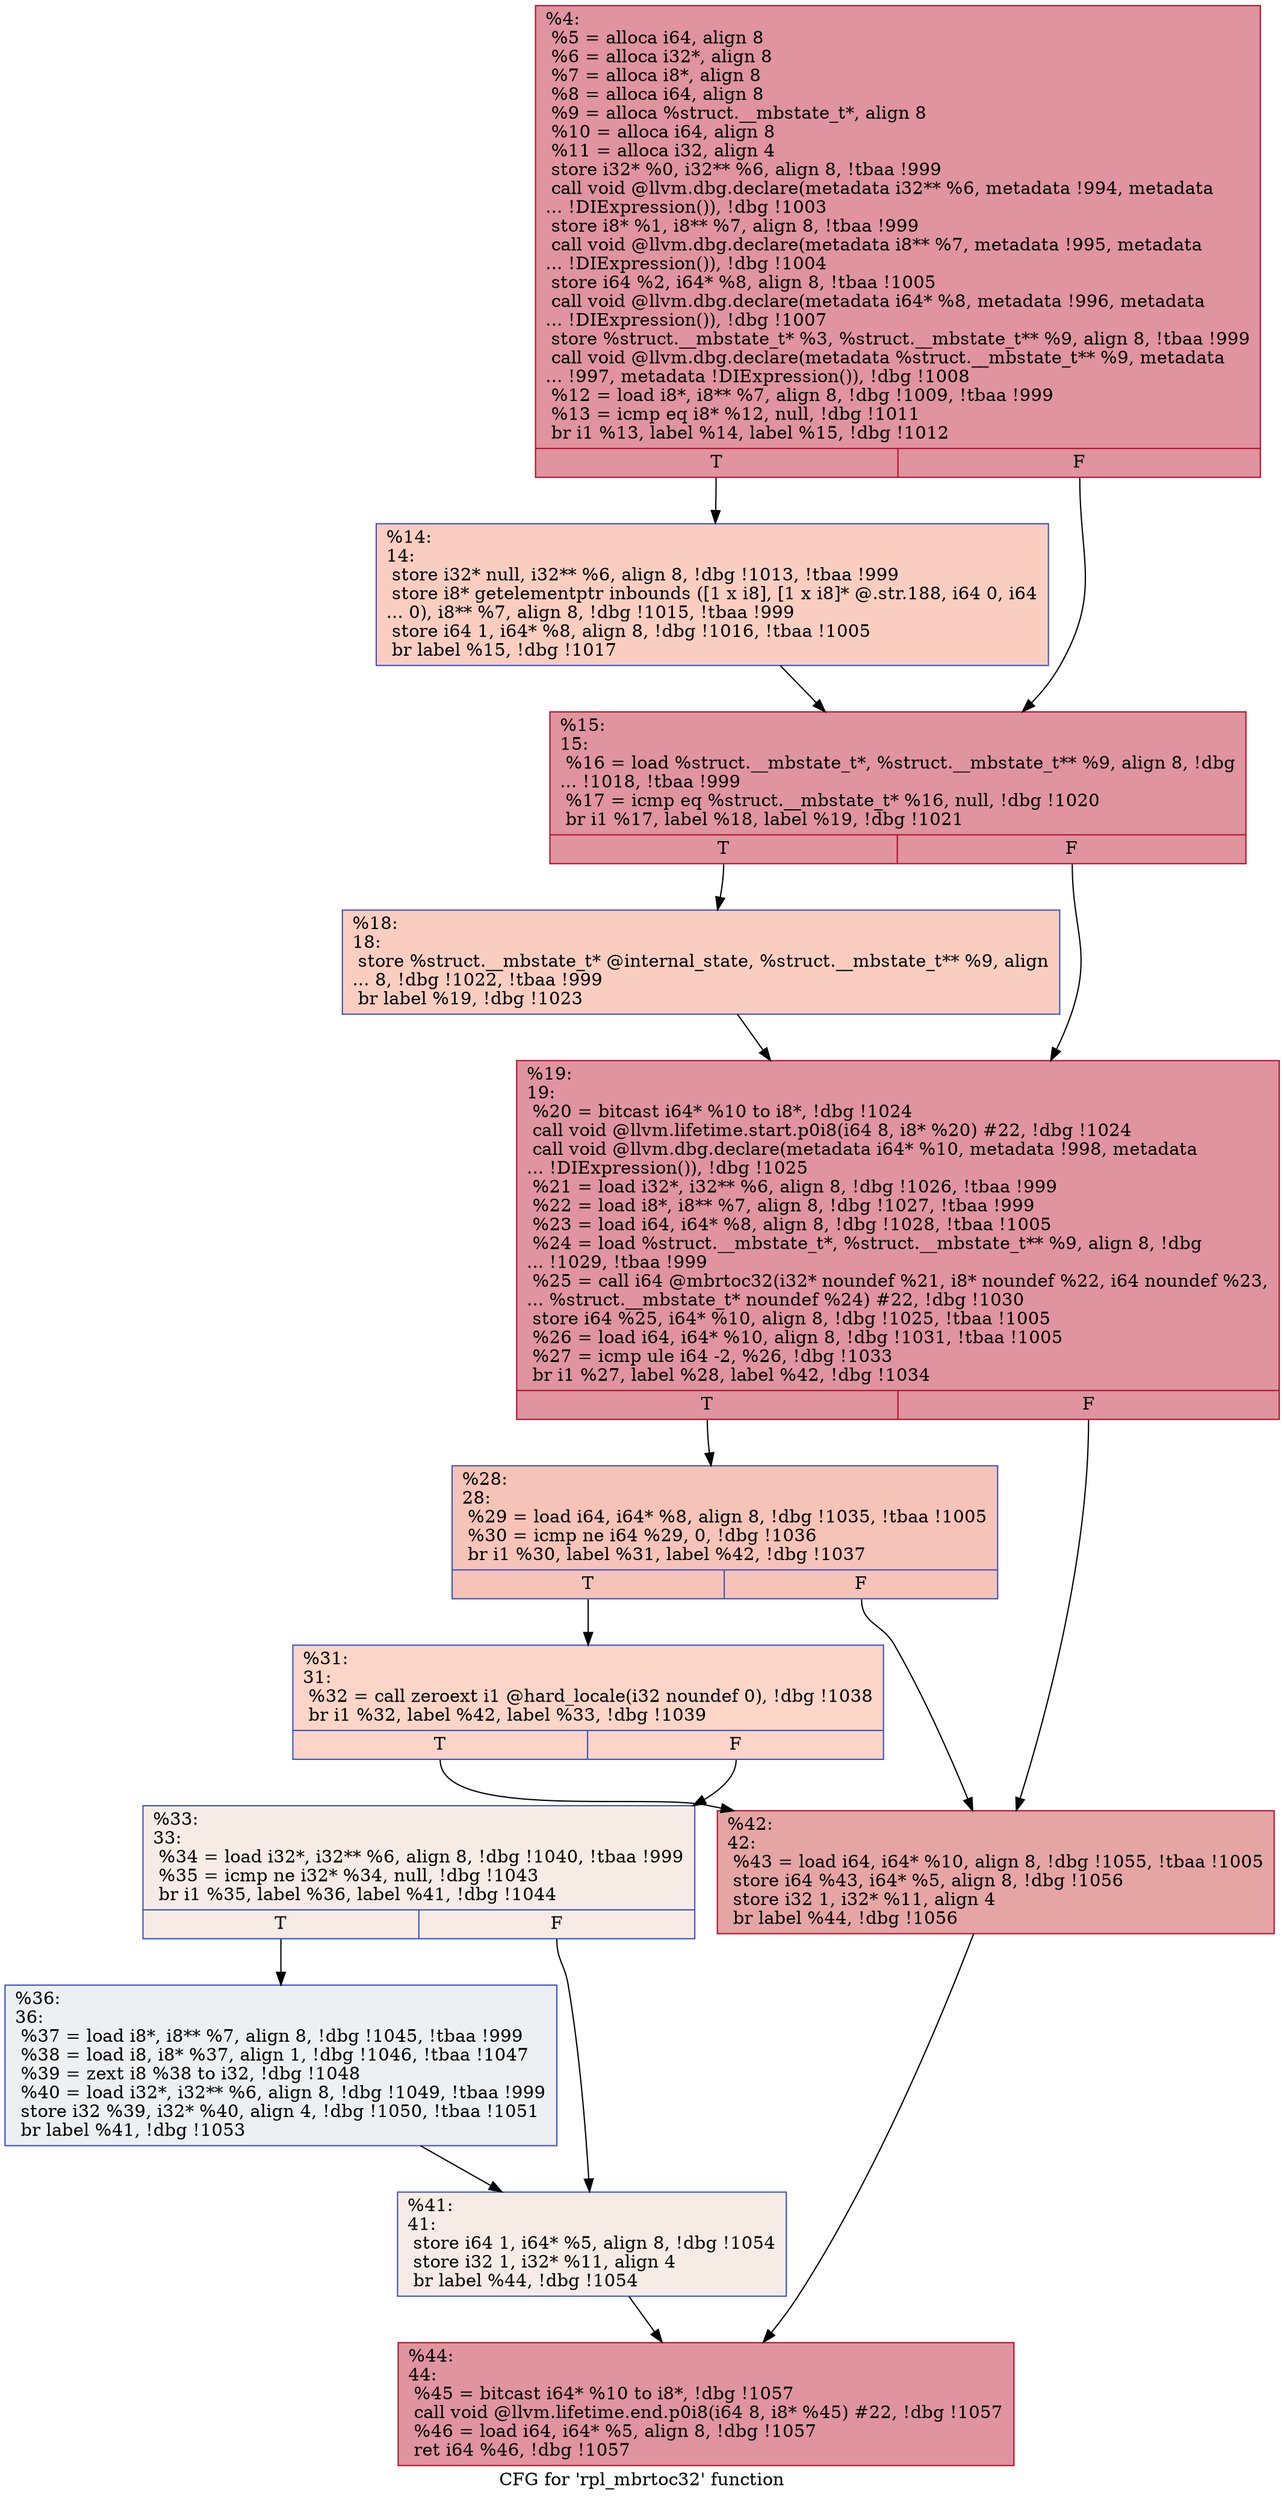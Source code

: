 digraph "CFG for 'rpl_mbrtoc32' function" {
	label="CFG for 'rpl_mbrtoc32' function";

	Node0xcb2ac0 [shape=record,color="#b70d28ff", style=filled, fillcolor="#b70d2870",label="{%4:\l  %5 = alloca i64, align 8\l  %6 = alloca i32*, align 8\l  %7 = alloca i8*, align 8\l  %8 = alloca i64, align 8\l  %9 = alloca %struct.__mbstate_t*, align 8\l  %10 = alloca i64, align 8\l  %11 = alloca i32, align 4\l  store i32* %0, i32** %6, align 8, !tbaa !999\l  call void @llvm.dbg.declare(metadata i32** %6, metadata !994, metadata\l... !DIExpression()), !dbg !1003\l  store i8* %1, i8** %7, align 8, !tbaa !999\l  call void @llvm.dbg.declare(metadata i8** %7, metadata !995, metadata\l... !DIExpression()), !dbg !1004\l  store i64 %2, i64* %8, align 8, !tbaa !1005\l  call void @llvm.dbg.declare(metadata i64* %8, metadata !996, metadata\l... !DIExpression()), !dbg !1007\l  store %struct.__mbstate_t* %3, %struct.__mbstate_t** %9, align 8, !tbaa !999\l  call void @llvm.dbg.declare(metadata %struct.__mbstate_t** %9, metadata\l... !997, metadata !DIExpression()), !dbg !1008\l  %12 = load i8*, i8** %7, align 8, !dbg !1009, !tbaa !999\l  %13 = icmp eq i8* %12, null, !dbg !1011\l  br i1 %13, label %14, label %15, !dbg !1012\l|{<s0>T|<s1>F}}"];
	Node0xcb2ac0:s0 -> Node0xcb4000;
	Node0xcb2ac0:s1 -> Node0xcb4050;
	Node0xcb4000 [shape=record,color="#3d50c3ff", style=filled, fillcolor="#f2907270",label="{%14:\l14:                                               \l  store i32* null, i32** %6, align 8, !dbg !1013, !tbaa !999\l  store i8* getelementptr inbounds ([1 x i8], [1 x i8]* @.str.188, i64 0, i64\l... 0), i8** %7, align 8, !dbg !1015, !tbaa !999\l  store i64 1, i64* %8, align 8, !dbg !1016, !tbaa !1005\l  br label %15, !dbg !1017\l}"];
	Node0xcb4000 -> Node0xcb4050;
	Node0xcb4050 [shape=record,color="#b70d28ff", style=filled, fillcolor="#b70d2870",label="{%15:\l15:                                               \l  %16 = load %struct.__mbstate_t*, %struct.__mbstate_t** %9, align 8, !dbg\l... !1018, !tbaa !999\l  %17 = icmp eq %struct.__mbstate_t* %16, null, !dbg !1020\l  br i1 %17, label %18, label %19, !dbg !1021\l|{<s0>T|<s1>F}}"];
	Node0xcb4050:s0 -> Node0xcb40a0;
	Node0xcb4050:s1 -> Node0xcb40f0;
	Node0xcb40a0 [shape=record,color="#3d50c3ff", style=filled, fillcolor="#f2907270",label="{%18:\l18:                                               \l  store %struct.__mbstate_t* @internal_state, %struct.__mbstate_t** %9, align\l... 8, !dbg !1022, !tbaa !999\l  br label %19, !dbg !1023\l}"];
	Node0xcb40a0 -> Node0xcb40f0;
	Node0xcb40f0 [shape=record,color="#b70d28ff", style=filled, fillcolor="#b70d2870",label="{%19:\l19:                                               \l  %20 = bitcast i64* %10 to i8*, !dbg !1024\l  call void @llvm.lifetime.start.p0i8(i64 8, i8* %20) #22, !dbg !1024\l  call void @llvm.dbg.declare(metadata i64* %10, metadata !998, metadata\l... !DIExpression()), !dbg !1025\l  %21 = load i32*, i32** %6, align 8, !dbg !1026, !tbaa !999\l  %22 = load i8*, i8** %7, align 8, !dbg !1027, !tbaa !999\l  %23 = load i64, i64* %8, align 8, !dbg !1028, !tbaa !1005\l  %24 = load %struct.__mbstate_t*, %struct.__mbstate_t** %9, align 8, !dbg\l... !1029, !tbaa !999\l  %25 = call i64 @mbrtoc32(i32* noundef %21, i8* noundef %22, i64 noundef %23,\l... %struct.__mbstate_t* noundef %24) #22, !dbg !1030\l  store i64 %25, i64* %10, align 8, !dbg !1025, !tbaa !1005\l  %26 = load i64, i64* %10, align 8, !dbg !1031, !tbaa !1005\l  %27 = icmp ule i64 -2, %26, !dbg !1033\l  br i1 %27, label %28, label %42, !dbg !1034\l|{<s0>T|<s1>F}}"];
	Node0xcb40f0:s0 -> Node0xcb4140;
	Node0xcb40f0:s1 -> Node0xcb42d0;
	Node0xcb4140 [shape=record,color="#3d50c3ff", style=filled, fillcolor="#e8765c70",label="{%28:\l28:                                               \l  %29 = load i64, i64* %8, align 8, !dbg !1035, !tbaa !1005\l  %30 = icmp ne i64 %29, 0, !dbg !1036\l  br i1 %30, label %31, label %42, !dbg !1037\l|{<s0>T|<s1>F}}"];
	Node0xcb4140:s0 -> Node0xcb4190;
	Node0xcb4140:s1 -> Node0xcb42d0;
	Node0xcb4190 [shape=record,color="#3d50c3ff", style=filled, fillcolor="#f5a08170",label="{%31:\l31:                                               \l  %32 = call zeroext i1 @hard_locale(i32 noundef 0), !dbg !1038\l  br i1 %32, label %42, label %33, !dbg !1039\l|{<s0>T|<s1>F}}"];
	Node0xcb4190:s0 -> Node0xcb42d0;
	Node0xcb4190:s1 -> Node0xcb41e0;
	Node0xcb41e0 [shape=record,color="#3d50c3ff", style=filled, fillcolor="#ecd3c570",label="{%33:\l33:                                               \l  %34 = load i32*, i32** %6, align 8, !dbg !1040, !tbaa !999\l  %35 = icmp ne i32* %34, null, !dbg !1043\l  br i1 %35, label %36, label %41, !dbg !1044\l|{<s0>T|<s1>F}}"];
	Node0xcb41e0:s0 -> Node0xcb4230;
	Node0xcb41e0:s1 -> Node0xcb4280;
	Node0xcb4230 [shape=record,color="#3d50c3ff", style=filled, fillcolor="#d6dce470",label="{%36:\l36:                                               \l  %37 = load i8*, i8** %7, align 8, !dbg !1045, !tbaa !999\l  %38 = load i8, i8* %37, align 1, !dbg !1046, !tbaa !1047\l  %39 = zext i8 %38 to i32, !dbg !1048\l  %40 = load i32*, i32** %6, align 8, !dbg !1049, !tbaa !999\l  store i32 %39, i32* %40, align 4, !dbg !1050, !tbaa !1051\l  br label %41, !dbg !1053\l}"];
	Node0xcb4230 -> Node0xcb4280;
	Node0xcb4280 [shape=record,color="#3d50c3ff", style=filled, fillcolor="#ecd3c570",label="{%41:\l41:                                               \l  store i64 1, i64* %5, align 8, !dbg !1054\l  store i32 1, i32* %11, align 4\l  br label %44, !dbg !1054\l}"];
	Node0xcb4280 -> Node0xcb4320;
	Node0xcb42d0 [shape=record,color="#b70d28ff", style=filled, fillcolor="#c5333470",label="{%42:\l42:                                               \l  %43 = load i64, i64* %10, align 8, !dbg !1055, !tbaa !1005\l  store i64 %43, i64* %5, align 8, !dbg !1056\l  store i32 1, i32* %11, align 4\l  br label %44, !dbg !1056\l}"];
	Node0xcb42d0 -> Node0xcb4320;
	Node0xcb4320 [shape=record,color="#b70d28ff", style=filled, fillcolor="#b70d2870",label="{%44:\l44:                                               \l  %45 = bitcast i64* %10 to i8*, !dbg !1057\l  call void @llvm.lifetime.end.p0i8(i64 8, i8* %45) #22, !dbg !1057\l  %46 = load i64, i64* %5, align 8, !dbg !1057\l  ret i64 %46, !dbg !1057\l}"];
}

